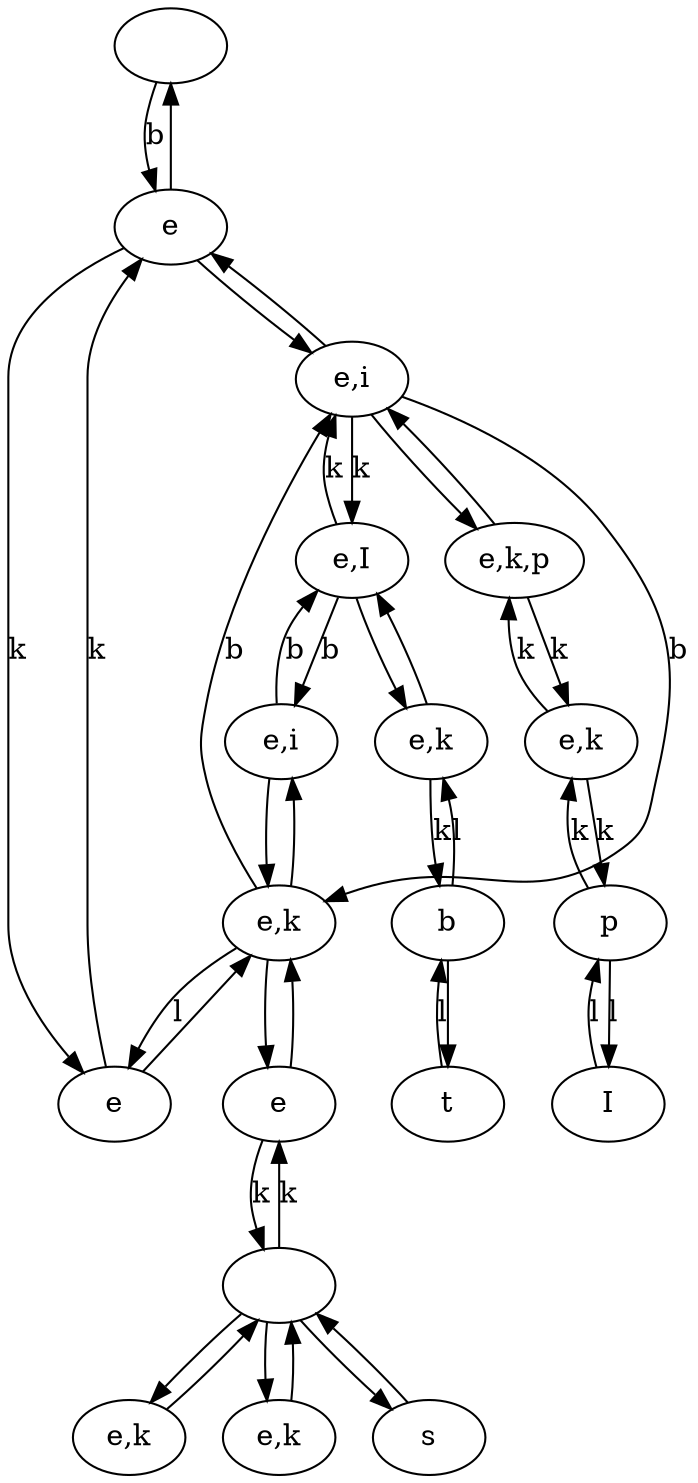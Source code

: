 digraph {
0 [label=""]
1 [label="e,I"]
2 [label="I"]
3 [label="e,k"]
4 [label="e"]
5 [label="e,k"]
6 [label="e,k"]
7 [label="s"]
8 [label=""]
9 [label="e,i"]
10 [label="e"]
11 [label="t"]
12 [label="e,k,p"]
13 [label="e,i"]
14 [label="e"]
15 [label="b"]
16 [label="e,k"]
17 [label="e,k"]
18 [label="p"]
7 -> 8 [label=""]
8 -> 7 [label=""]
8 -> 4 [label="k"]
4 -> 8 [label="k"]
10 -> 14 [label="k"]
14 -> 10 [label="k"]
13 -> 1 [label="k"]
1 -> 13 [label="k"]
16 -> 18 [label="k"]
18 -> 16 [label="k"]
18 -> 2 [label="l"]
2 -> 18 [label="l"]
3 -> 9 [label=""]
9 -> 3 [label=""]
8 -> 5 [label=""]
5 -> 8 [label=""]
8 -> 6 [label=""]
6 -> 8 [label=""]
17 -> 15 [label="k"]
15 -> 17 [label="l"]
15 -> 11 [label=""]
11 -> 15 [label="l"]
10 -> 3 [label=""]
3 -> 10 [label="l"]
14 -> 0 [label=""]
0 -> 14 [label="b"]
12 -> 16 [label="k"]
16 -> 12 [label="k"]
12 -> 13 [label=""]
13 -> 12 [label=""]
4 -> 3 [label=""]
3 -> 4 [label=""]
13 -> 14 [label=""]
14 -> 13 [label=""]
9 -> 1 [label="b"]
1 -> 9 [label="b"]
3 -> 13 [label="b"]
13 -> 3 [label="b"]
1 -> 17 [label=""]
17 -> 1 [label=""]
}

